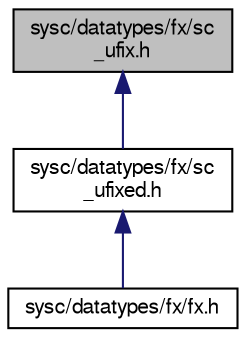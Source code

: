 digraph "sysc/datatypes/fx/sc_ufix.h"
{
  edge [fontname="FreeSans",fontsize="10",labelfontname="FreeSans",labelfontsize="10"];
  node [fontname="FreeSans",fontsize="10",shape=record];
  Node71 [label="sysc/datatypes/fx/sc\l_ufix.h",height=0.2,width=0.4,color="black", fillcolor="grey75", style="filled", fontcolor="black"];
  Node71 -> Node72 [dir="back",color="midnightblue",fontsize="10",style="solid",fontname="FreeSans"];
  Node72 [label="sysc/datatypes/fx/sc\l_ufixed.h",height=0.2,width=0.4,color="black", fillcolor="white", style="filled",URL="$a00149.html"];
  Node72 -> Node73 [dir="back",color="midnightblue",fontsize="10",style="solid",fontname="FreeSans"];
  Node73 [label="sysc/datatypes/fx/fx.h",height=0.2,width=0.4,color="black", fillcolor="white", style="filled",URL="$a00110.html"];
}
